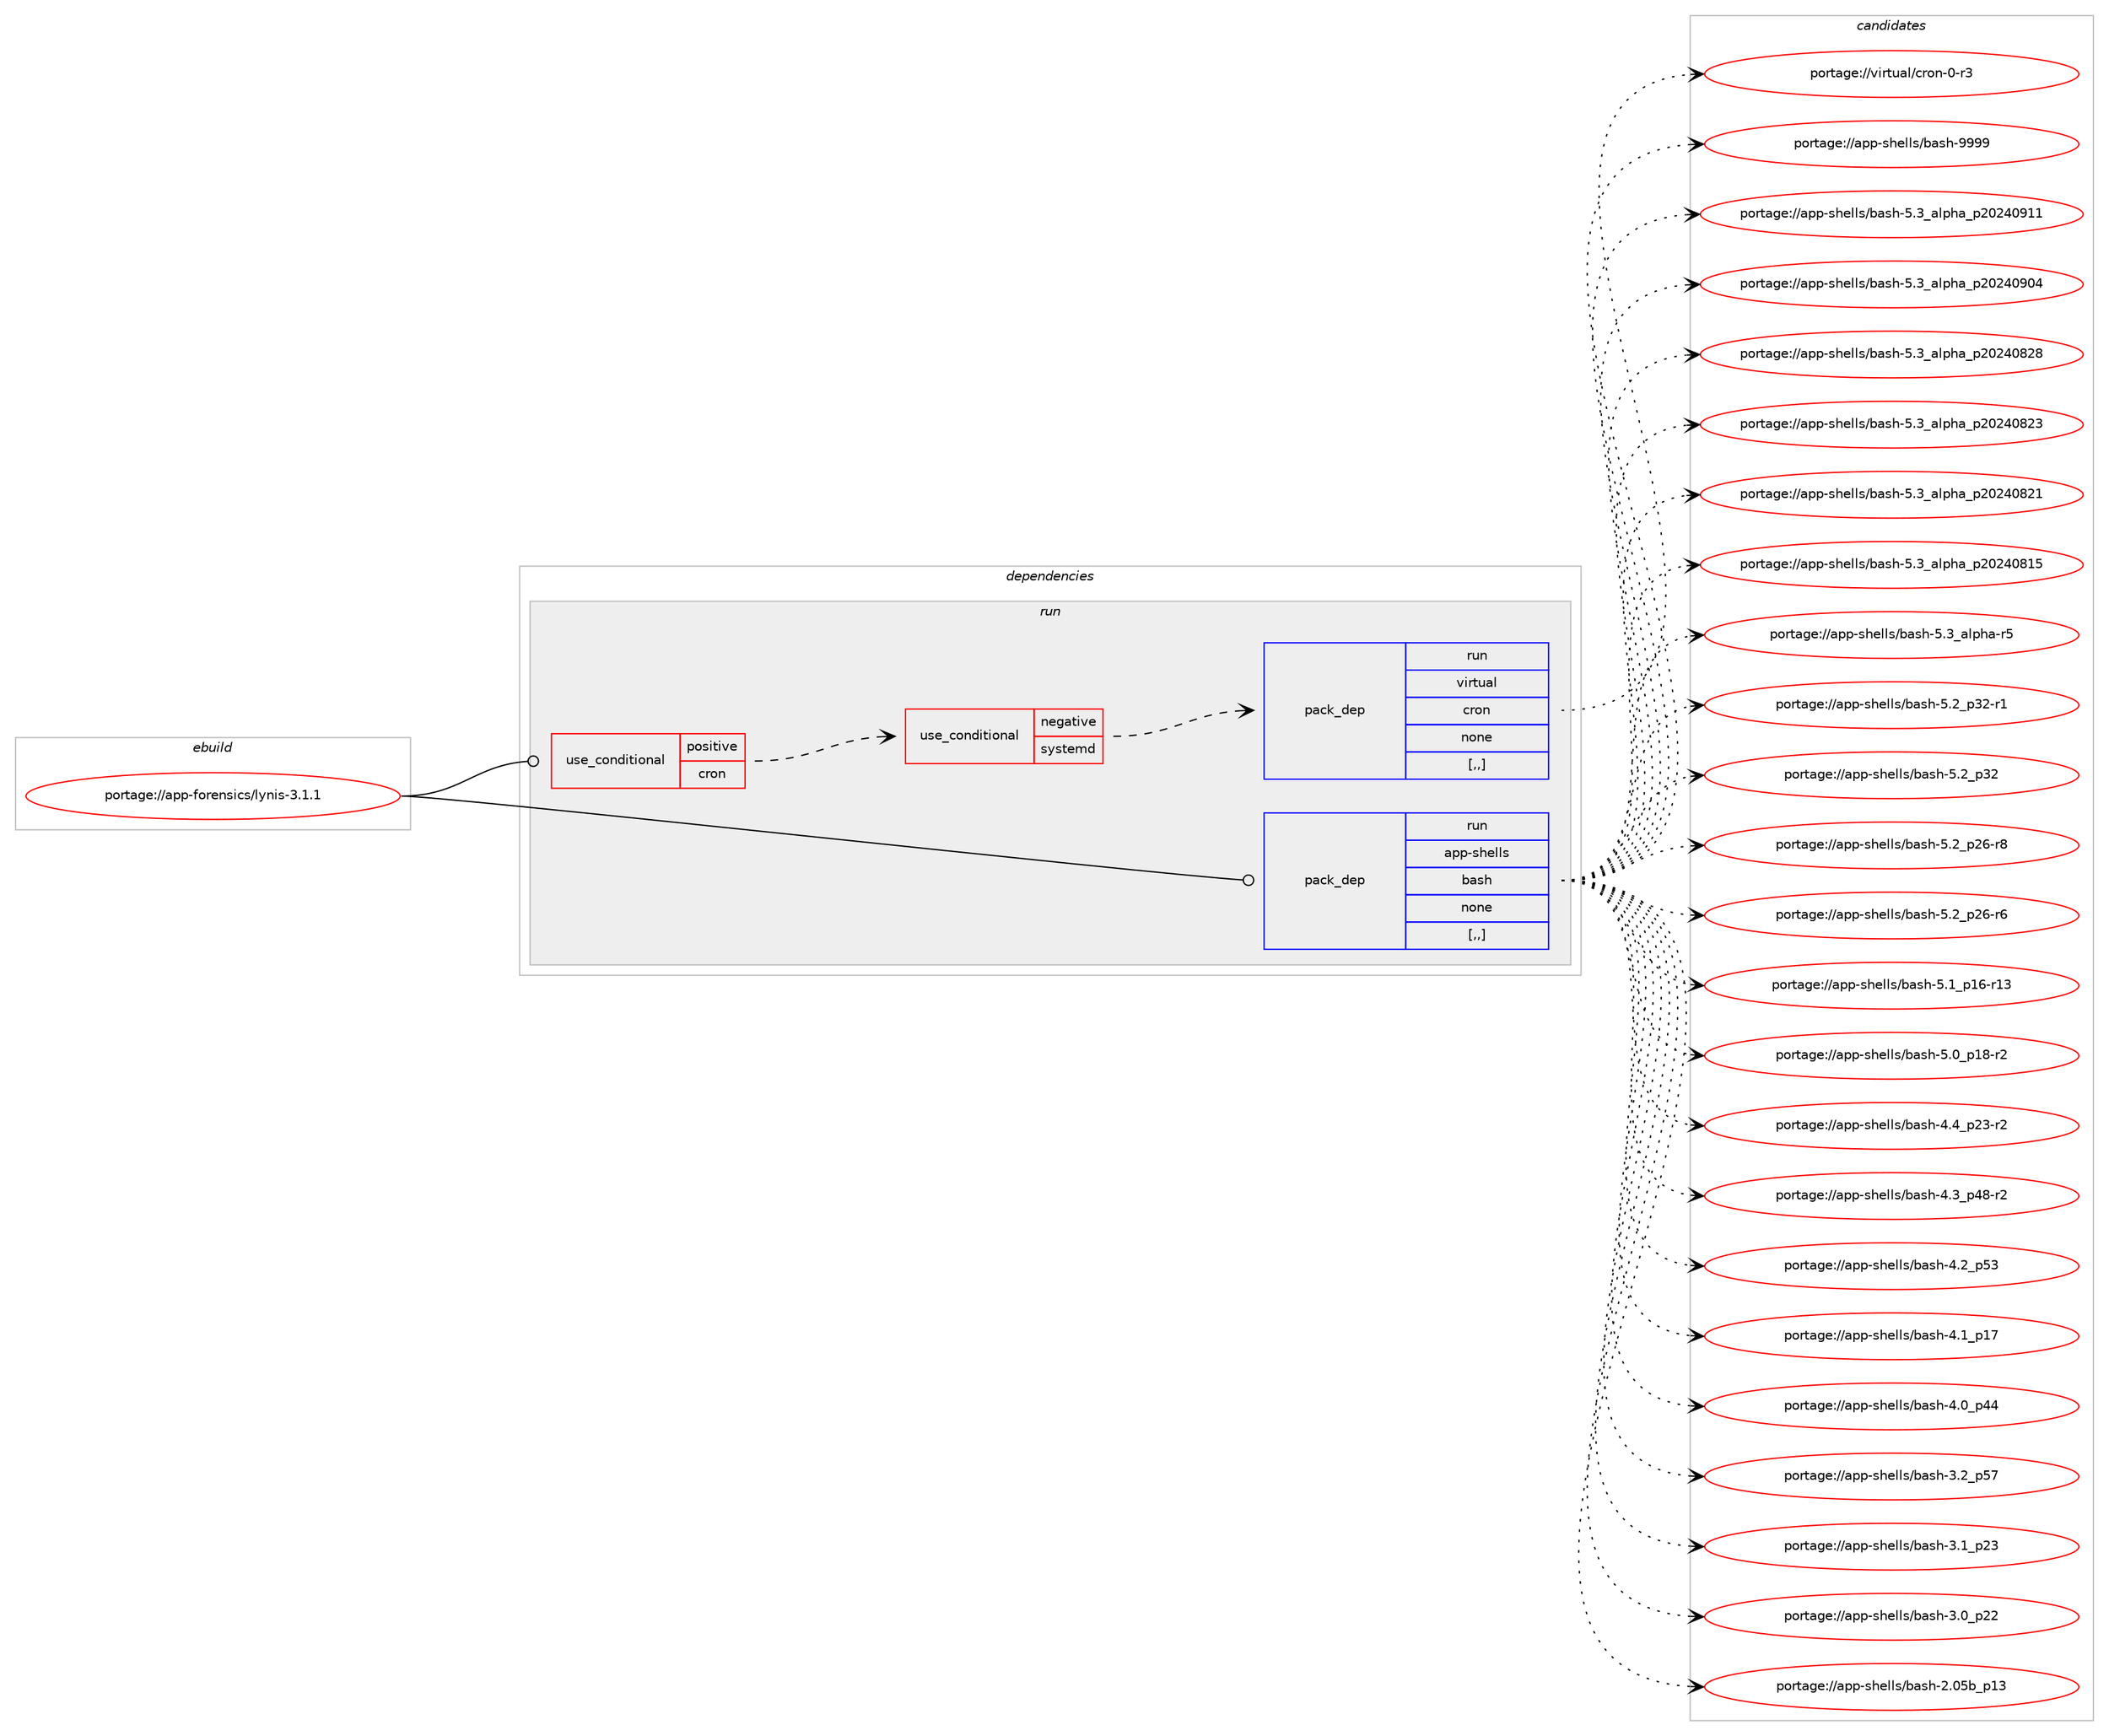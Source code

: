 digraph prolog {

# *************
# Graph options
# *************

newrank=true;
concentrate=true;
compound=true;
graph [rankdir=LR,fontname=Helvetica,fontsize=10,ranksep=1.5];#, ranksep=2.5, nodesep=0.2];
edge  [arrowhead=vee];
node  [fontname=Helvetica,fontsize=10];

# **********
# The ebuild
# **********

subgraph cluster_leftcol {
color=gray;
label=<<i>ebuild</i>>;
id [label="portage://app-forensics/lynis-3.1.1", color=red, width=4, href="../app-forensics/lynis-3.1.1.svg"];
}

# ****************
# The dependencies
# ****************

subgraph cluster_midcol {
color=gray;
label=<<i>dependencies</i>>;
subgraph cluster_compile {
fillcolor="#eeeeee";
style=filled;
label=<<i>compile</i>>;
}
subgraph cluster_compileandrun {
fillcolor="#eeeeee";
style=filled;
label=<<i>compile and run</i>>;
}
subgraph cluster_run {
fillcolor="#eeeeee";
style=filled;
label=<<i>run</i>>;
subgraph cond140583 {
dependency530035 [label=<<TABLE BORDER="0" CELLBORDER="1" CELLSPACING="0" CELLPADDING="4"><TR><TD ROWSPAN="3" CELLPADDING="10">use_conditional</TD></TR><TR><TD>positive</TD></TR><TR><TD>cron</TD></TR></TABLE>>, shape=none, color=red];
subgraph cond140584 {
dependency530036 [label=<<TABLE BORDER="0" CELLBORDER="1" CELLSPACING="0" CELLPADDING="4"><TR><TD ROWSPAN="3" CELLPADDING="10">use_conditional</TD></TR><TR><TD>negative</TD></TR><TR><TD>systemd</TD></TR></TABLE>>, shape=none, color=red];
subgraph pack385484 {
dependency530037 [label=<<TABLE BORDER="0" CELLBORDER="1" CELLSPACING="0" CELLPADDING="4" WIDTH="220"><TR><TD ROWSPAN="6" CELLPADDING="30">pack_dep</TD></TR><TR><TD WIDTH="110">run</TD></TR><TR><TD>virtual</TD></TR><TR><TD>cron</TD></TR><TR><TD>none</TD></TR><TR><TD>[,,]</TD></TR></TABLE>>, shape=none, color=blue];
}
dependency530036:e -> dependency530037:w [weight=20,style="dashed",arrowhead="vee"];
}
dependency530035:e -> dependency530036:w [weight=20,style="dashed",arrowhead="vee"];
}
id:e -> dependency530035:w [weight=20,style="solid",arrowhead="odot"];
subgraph pack385485 {
dependency530038 [label=<<TABLE BORDER="0" CELLBORDER="1" CELLSPACING="0" CELLPADDING="4" WIDTH="220"><TR><TD ROWSPAN="6" CELLPADDING="30">pack_dep</TD></TR><TR><TD WIDTH="110">run</TD></TR><TR><TD>app-shells</TD></TR><TR><TD>bash</TD></TR><TR><TD>none</TD></TR><TR><TD>[,,]</TD></TR></TABLE>>, shape=none, color=blue];
}
id:e -> dependency530038:w [weight=20,style="solid",arrowhead="odot"];
}
}

# **************
# The candidates
# **************

subgraph cluster_choices {
rank=same;
color=gray;
label=<<i>candidates</i>>;

subgraph choice385484 {
color=black;
nodesep=1;
choice11810511411611797108479911411111045484511451 [label="portage://virtual/cron-0-r3", color=red, width=4,href="../virtual/cron-0-r3.svg"];
dependency530037:e -> choice11810511411611797108479911411111045484511451:w [style=dotted,weight="100"];
}
subgraph choice385485 {
color=black;
nodesep=1;
choice97112112451151041011081081154798971151044557575757 [label="portage://app-shells/bash-9999", color=red, width=4,href="../app-shells/bash-9999.svg"];
choice971121124511510410110810811547989711510445534651959710811210497951125048505248574949 [label="portage://app-shells/bash-5.3_alpha_p20240911", color=red, width=4,href="../app-shells/bash-5.3_alpha_p20240911.svg"];
choice971121124511510410110810811547989711510445534651959710811210497951125048505248574852 [label="portage://app-shells/bash-5.3_alpha_p20240904", color=red, width=4,href="../app-shells/bash-5.3_alpha_p20240904.svg"];
choice971121124511510410110810811547989711510445534651959710811210497951125048505248565056 [label="portage://app-shells/bash-5.3_alpha_p20240828", color=red, width=4,href="../app-shells/bash-5.3_alpha_p20240828.svg"];
choice971121124511510410110810811547989711510445534651959710811210497951125048505248565051 [label="portage://app-shells/bash-5.3_alpha_p20240823", color=red, width=4,href="../app-shells/bash-5.3_alpha_p20240823.svg"];
choice971121124511510410110810811547989711510445534651959710811210497951125048505248565049 [label="portage://app-shells/bash-5.3_alpha_p20240821", color=red, width=4,href="../app-shells/bash-5.3_alpha_p20240821.svg"];
choice971121124511510410110810811547989711510445534651959710811210497951125048505248564953 [label="portage://app-shells/bash-5.3_alpha_p20240815", color=red, width=4,href="../app-shells/bash-5.3_alpha_p20240815.svg"];
choice9711211245115104101108108115479897115104455346519597108112104974511453 [label="portage://app-shells/bash-5.3_alpha-r5", color=red, width=4,href="../app-shells/bash-5.3_alpha-r5.svg"];
choice9711211245115104101108108115479897115104455346509511251504511449 [label="portage://app-shells/bash-5.2_p32-r1", color=red, width=4,href="../app-shells/bash-5.2_p32-r1.svg"];
choice971121124511510410110810811547989711510445534650951125150 [label="portage://app-shells/bash-5.2_p32", color=red, width=4,href="../app-shells/bash-5.2_p32.svg"];
choice9711211245115104101108108115479897115104455346509511250544511456 [label="portage://app-shells/bash-5.2_p26-r8", color=red, width=4,href="../app-shells/bash-5.2_p26-r8.svg"];
choice9711211245115104101108108115479897115104455346509511250544511454 [label="portage://app-shells/bash-5.2_p26-r6", color=red, width=4,href="../app-shells/bash-5.2_p26-r6.svg"];
choice971121124511510410110810811547989711510445534649951124954451144951 [label="portage://app-shells/bash-5.1_p16-r13", color=red, width=4,href="../app-shells/bash-5.1_p16-r13.svg"];
choice9711211245115104101108108115479897115104455346489511249564511450 [label="portage://app-shells/bash-5.0_p18-r2", color=red, width=4,href="../app-shells/bash-5.0_p18-r2.svg"];
choice9711211245115104101108108115479897115104455246529511250514511450 [label="portage://app-shells/bash-4.4_p23-r2", color=red, width=4,href="../app-shells/bash-4.4_p23-r2.svg"];
choice9711211245115104101108108115479897115104455246519511252564511450 [label="portage://app-shells/bash-4.3_p48-r2", color=red, width=4,href="../app-shells/bash-4.3_p48-r2.svg"];
choice971121124511510410110810811547989711510445524650951125351 [label="portage://app-shells/bash-4.2_p53", color=red, width=4,href="../app-shells/bash-4.2_p53.svg"];
choice971121124511510410110810811547989711510445524649951124955 [label="portage://app-shells/bash-4.1_p17", color=red, width=4,href="../app-shells/bash-4.1_p17.svg"];
choice971121124511510410110810811547989711510445524648951125252 [label="portage://app-shells/bash-4.0_p44", color=red, width=4,href="../app-shells/bash-4.0_p44.svg"];
choice971121124511510410110810811547989711510445514650951125355 [label="portage://app-shells/bash-3.2_p57", color=red, width=4,href="../app-shells/bash-3.2_p57.svg"];
choice971121124511510410110810811547989711510445514649951125051 [label="portage://app-shells/bash-3.1_p23", color=red, width=4,href="../app-shells/bash-3.1_p23.svg"];
choice971121124511510410110810811547989711510445514648951125050 [label="portage://app-shells/bash-3.0_p22", color=red, width=4,href="../app-shells/bash-3.0_p22.svg"];
choice9711211245115104101108108115479897115104455046485398951124951 [label="portage://app-shells/bash-2.05b_p13", color=red, width=4,href="../app-shells/bash-2.05b_p13.svg"];
dependency530038:e -> choice97112112451151041011081081154798971151044557575757:w [style=dotted,weight="100"];
dependency530038:e -> choice971121124511510410110810811547989711510445534651959710811210497951125048505248574949:w [style=dotted,weight="100"];
dependency530038:e -> choice971121124511510410110810811547989711510445534651959710811210497951125048505248574852:w [style=dotted,weight="100"];
dependency530038:e -> choice971121124511510410110810811547989711510445534651959710811210497951125048505248565056:w [style=dotted,weight="100"];
dependency530038:e -> choice971121124511510410110810811547989711510445534651959710811210497951125048505248565051:w [style=dotted,weight="100"];
dependency530038:e -> choice971121124511510410110810811547989711510445534651959710811210497951125048505248565049:w [style=dotted,weight="100"];
dependency530038:e -> choice971121124511510410110810811547989711510445534651959710811210497951125048505248564953:w [style=dotted,weight="100"];
dependency530038:e -> choice9711211245115104101108108115479897115104455346519597108112104974511453:w [style=dotted,weight="100"];
dependency530038:e -> choice9711211245115104101108108115479897115104455346509511251504511449:w [style=dotted,weight="100"];
dependency530038:e -> choice971121124511510410110810811547989711510445534650951125150:w [style=dotted,weight="100"];
dependency530038:e -> choice9711211245115104101108108115479897115104455346509511250544511456:w [style=dotted,weight="100"];
dependency530038:e -> choice9711211245115104101108108115479897115104455346509511250544511454:w [style=dotted,weight="100"];
dependency530038:e -> choice971121124511510410110810811547989711510445534649951124954451144951:w [style=dotted,weight="100"];
dependency530038:e -> choice9711211245115104101108108115479897115104455346489511249564511450:w [style=dotted,weight="100"];
dependency530038:e -> choice9711211245115104101108108115479897115104455246529511250514511450:w [style=dotted,weight="100"];
dependency530038:e -> choice9711211245115104101108108115479897115104455246519511252564511450:w [style=dotted,weight="100"];
dependency530038:e -> choice971121124511510410110810811547989711510445524650951125351:w [style=dotted,weight="100"];
dependency530038:e -> choice971121124511510410110810811547989711510445524649951124955:w [style=dotted,weight="100"];
dependency530038:e -> choice971121124511510410110810811547989711510445524648951125252:w [style=dotted,weight="100"];
dependency530038:e -> choice971121124511510410110810811547989711510445514650951125355:w [style=dotted,weight="100"];
dependency530038:e -> choice971121124511510410110810811547989711510445514649951125051:w [style=dotted,weight="100"];
dependency530038:e -> choice971121124511510410110810811547989711510445514648951125050:w [style=dotted,weight="100"];
dependency530038:e -> choice9711211245115104101108108115479897115104455046485398951124951:w [style=dotted,weight="100"];
}
}

}
